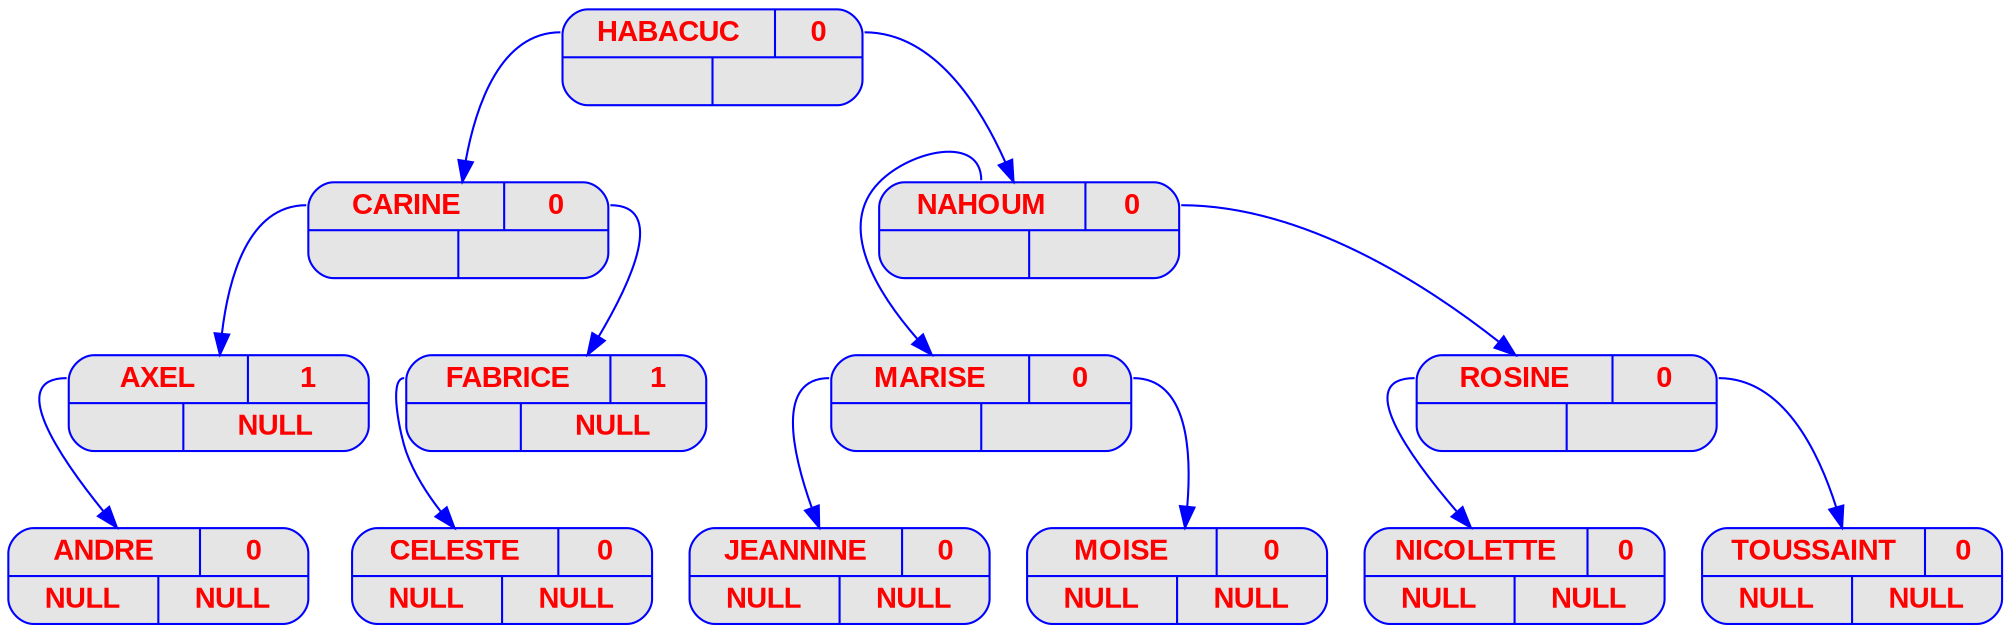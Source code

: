 digraph displayAVL {
	node [
		fontname  = "Arial bold" 
		fontsize  = "14"
		fontcolor = "red"
		style     = "rounded, filled"
		shape     = "record"
		fillcolor = "grey90"
		color     = "blue"
		width     = "2"
	]

	edge [
		color     = "blue"
	]

	"HABACUC" [label = "{{<g> HABACUC | <d> 0 } | { <g> | <d>}}"];
	"HABACUC":g -> "CARINE";
	"CARINE" [label = "{{<g> CARINE | <d> 0 } | { <g> | <d>}}"];
	"CARINE":g -> "AXEL";
	"AXEL" [label = "{{<g> AXEL | <d> 1 } | { <g> | <d>}}"];
	"AXEL" [label = "{{<g> AXEL | <d> 1 }| { <g> | <d> NULL}}"];
	"AXEL":g -> "ANDRE";
	"ANDRE" [label = "{{<g> ANDRE | <d> 0 } | { <g> | <d>}}"];
	"ANDRE" [label = "{{<g> ANDRE | <d> 0 }| { <g> NULL | <d> NULL}}"];
	"CARINE":d -> "FABRICE";
	"FABRICE" [label = "{{<g> FABRICE | <d> 1 } | { <g> | <d>}}"];
	"FABRICE" [label = "{{<g> FABRICE | <d> 1 }| { <g> | <d> NULL}}"];
	"FABRICE":g -> "CELESTE";
	"CELESTE" [label = "{{<g> CELESTE | <d> 0 } | { <g> | <d>}}"];
	"CELESTE" [label = "{{<g> CELESTE | <d> 0 }| { <g> NULL | <d> NULL}}"];
	"HABACUC":d -> "NAHOUM";
	"NAHOUM" [label = "{{<g> NAHOUM | <d> 0 } | { <g> | <d>}}"];
	"NAHOUM":g -> "MARISE";
	"MARISE" [label = "{{<g> MARISE | <d> 0 } | { <g> | <d>}}"];
	"MARISE":g -> "JEANNINE";
	"JEANNINE" [label = "{{<g> JEANNINE | <d> 0 } | { <g> | <d>}}"];
	"JEANNINE" [label = "{{<g> JEANNINE | <d> 0 }| { <g> NULL | <d> NULL}}"];
	"MARISE":d -> "MOISE";
	"MOISE" [label = "{{<g> MOISE | <d> 0 } | { <g> | <d>}}"];
	"MOISE" [label = "{{<g> MOISE | <d> 0 }| { <g> NULL | <d> NULL}}"];
	"NAHOUM":d -> "ROSINE";
	"ROSINE" [label = "{{<g> ROSINE | <d> 0 } | { <g> | <d>}}"];
	"ROSINE":g -> "NICOLETTE";
	"NICOLETTE" [label = "{{<g> NICOLETTE | <d> 0 } | { <g> | <d>}}"];
	"NICOLETTE" [label = "{{<g> NICOLETTE | <d> 0 }| { <g> NULL | <d> NULL}}"];
	"ROSINE":d -> "TOUSSAINT";
	"TOUSSAINT" [label = "{{<g> TOUSSAINT | <d> 0 } | { <g> | <d>}}"];
	"TOUSSAINT" [label = "{{<g> TOUSSAINT | <d> 0 }| { <g> NULL | <d> NULL}}"];
}

